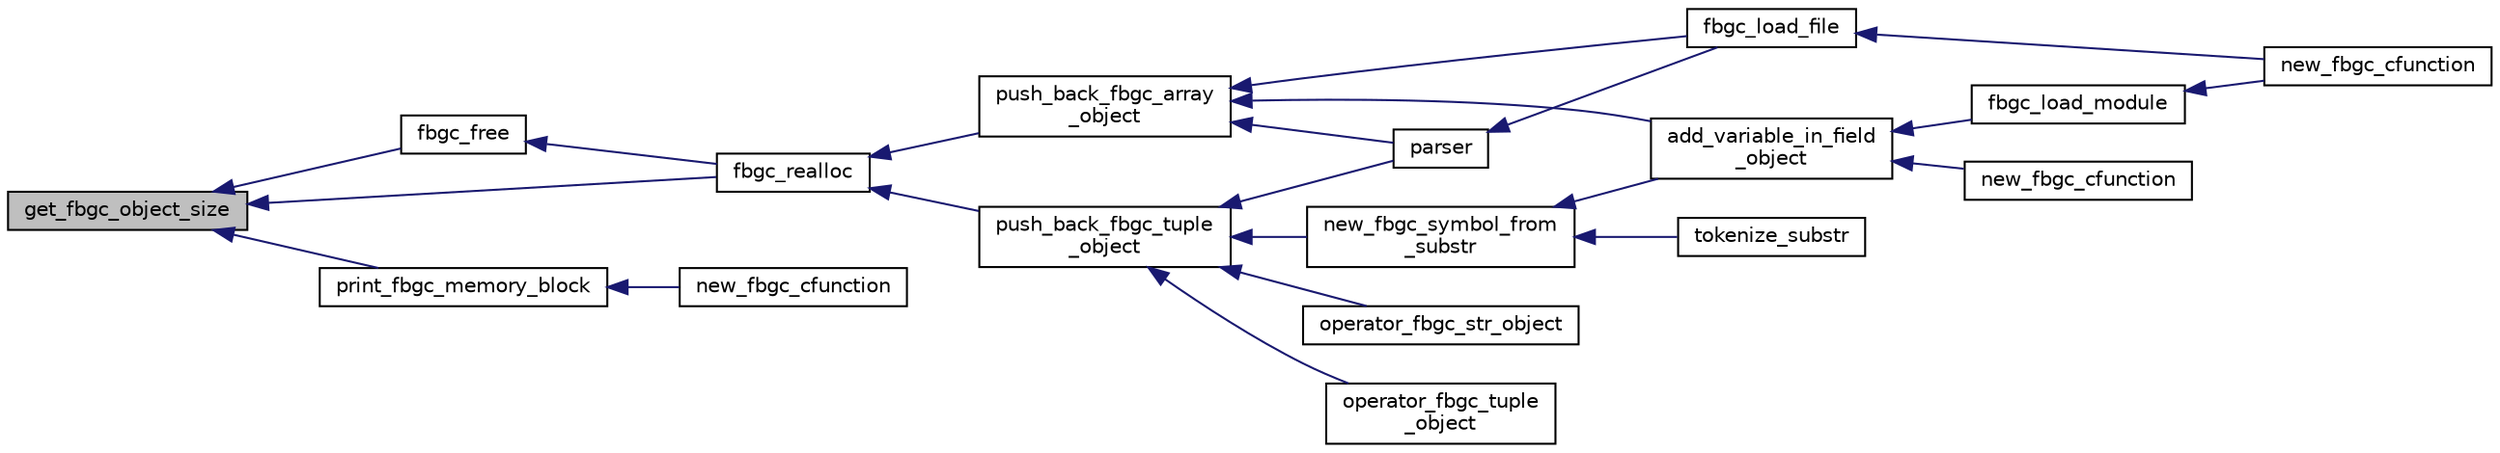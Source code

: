 digraph "get_fbgc_object_size"
{
  edge [fontname="Helvetica",fontsize="10",labelfontname="Helvetica",labelfontsize="10"];
  node [fontname="Helvetica",fontsize="10",shape=record];
  rankdir="LR";
  Node49 [label="get_fbgc_object_size",height=0.2,width=0.4,color="black", fillcolor="grey75", style="filled", fontcolor="black"];
  Node49 -> Node50 [dir="back",color="midnightblue",fontsize="10",style="solid",fontname="Helvetica"];
  Node50 [label="fbgc_realloc",height=0.2,width=0.4,color="black", fillcolor="white", style="filled",URL="$memory_8h.html#a46dcfb44df5cac4f04145f1aa208fb9f"];
  Node50 -> Node51 [dir="back",color="midnightblue",fontsize="10",style="solid",fontname="Helvetica"];
  Node51 [label="push_back_fbgc_array\l_object",height=0.2,width=0.4,color="black", fillcolor="white", style="filled",URL="$array__object_8h.html#a0e7b4247d3ae7bc64634a4ef1848167b"];
  Node51 -> Node52 [dir="back",color="midnightblue",fontsize="10",style="solid",fontname="Helvetica"];
  Node52 [label="fbgc_load_file",height=0.2,width=0.4,color="black", fillcolor="white", style="filled",URL="$fbgc_8h.html#a2aeeff0403205e54bd0dd187e4337b4a"];
  Node52 -> Node53 [dir="back",color="midnightblue",fontsize="10",style="solid",fontname="Helvetica"];
  Node53 [label="new_fbgc_cfunction",height=0.2,width=0.4,color="black", fillcolor="white", style="filled",URL="$fbgc__stl_8c.html#a23883ffe16d0cfdc1f70f3c31b650d2c"];
  Node51 -> Node54 [dir="back",color="midnightblue",fontsize="10",style="solid",fontname="Helvetica"];
  Node54 [label="add_variable_in_field\l_object",height=0.2,width=0.4,color="black", fillcolor="white", style="filled",URL="$field__object_8h.html#a3b4ac96927adceb7d098f4616c9a1974"];
  Node54 -> Node55 [dir="back",color="midnightblue",fontsize="10",style="solid",fontname="Helvetica"];
  Node55 [label="new_fbgc_cfunction",height=0.2,width=0.4,color="black", fillcolor="white", style="filled",URL="$fbgc__math_8c.html#a9eb1700a5bd425c10311d25a941c3f38"];
  Node54 -> Node56 [dir="back",color="midnightblue",fontsize="10",style="solid",fontname="Helvetica"];
  Node56 [label="fbgc_load_module",height=0.2,width=0.4,color="black", fillcolor="white", style="filled",URL="$fbgc_8h.html#a028d4bd3c990b0410fe7e03543a8ed60"];
  Node56 -> Node53 [dir="back",color="midnightblue",fontsize="10",style="solid",fontname="Helvetica"];
  Node51 -> Node57 [dir="back",color="midnightblue",fontsize="10",style="solid",fontname="Helvetica"];
  Node57 [label="parser",height=0.2,width=0.4,color="black", fillcolor="white", style="filled",URL="$parser_8h.html#a9128876c7bafe4207a35d10f2c7f12a8"];
  Node57 -> Node52 [dir="back",color="midnightblue",fontsize="10",style="solid",fontname="Helvetica"];
  Node50 -> Node58 [dir="back",color="midnightblue",fontsize="10",style="solid",fontname="Helvetica"];
  Node58 [label="push_back_fbgc_tuple\l_object",height=0.2,width=0.4,color="black", fillcolor="white", style="filled",URL="$tuple__object_8h.html#a0b406898ce0f388a06bbf0cdd3b5b8d5"];
  Node58 -> Node57 [dir="back",color="midnightblue",fontsize="10",style="solid",fontname="Helvetica"];
  Node58 -> Node59 [dir="back",color="midnightblue",fontsize="10",style="solid",fontname="Helvetica"];
  Node59 [label="operator_fbgc_str_object",height=0.2,width=0.4,color="black", fillcolor="white", style="filled",URL="$str__object_8h.html#aa52ba68bd74a0ee1167ab4483fec93a3"];
  Node58 -> Node60 [dir="back",color="midnightblue",fontsize="10",style="solid",fontname="Helvetica"];
  Node60 [label="new_fbgc_symbol_from\l_substr",height=0.2,width=0.4,color="black", fillcolor="white", style="filled",URL="$symbol__table_8h.html#a9c5a8de8e4db7133bc2f6718ebcb978c"];
  Node60 -> Node54 [dir="back",color="midnightblue",fontsize="10",style="solid",fontname="Helvetica"];
  Node60 -> Node61 [dir="back",color="midnightblue",fontsize="10",style="solid",fontname="Helvetica"];
  Node61 [label="tokenize_substr",height=0.2,width=0.4,color="black", fillcolor="white", style="filled",URL="$relexer_8h.html#a173504636bdf2201eace271622e131f8"];
  Node58 -> Node62 [dir="back",color="midnightblue",fontsize="10",style="solid",fontname="Helvetica"];
  Node62 [label="operator_fbgc_tuple\l_object",height=0.2,width=0.4,color="black", fillcolor="white", style="filled",URL="$tuple__object_8h.html#a2109ecc7ada3494d38d605cabaaa3424"];
  Node49 -> Node63 [dir="back",color="midnightblue",fontsize="10",style="solid",fontname="Helvetica"];
  Node63 [label="fbgc_free",height=0.2,width=0.4,color="black", fillcolor="white", style="filled",URL="$memory_8h.html#a45d076e11af8d11bd73f6529582edbef"];
  Node63 -> Node50 [dir="back",color="midnightblue",fontsize="10",style="solid",fontname="Helvetica"];
  Node49 -> Node64 [dir="back",color="midnightblue",fontsize="10",style="solid",fontname="Helvetica"];
  Node64 [label="print_fbgc_memory_block",height=0.2,width=0.4,color="black", fillcolor="white", style="filled",URL="$memory_8h.html#ac7afb05d80ef3b09468f8317180f236c"];
  Node64 -> Node65 [dir="back",color="midnightblue",fontsize="10",style="solid",fontname="Helvetica"];
  Node65 [label="new_fbgc_cfunction",height=0.2,width=0.4,color="black", fillcolor="white", style="filled",URL="$fbgc__stl_8c.html#ae2af832a56a286379063687e2aafcd25"];
}
